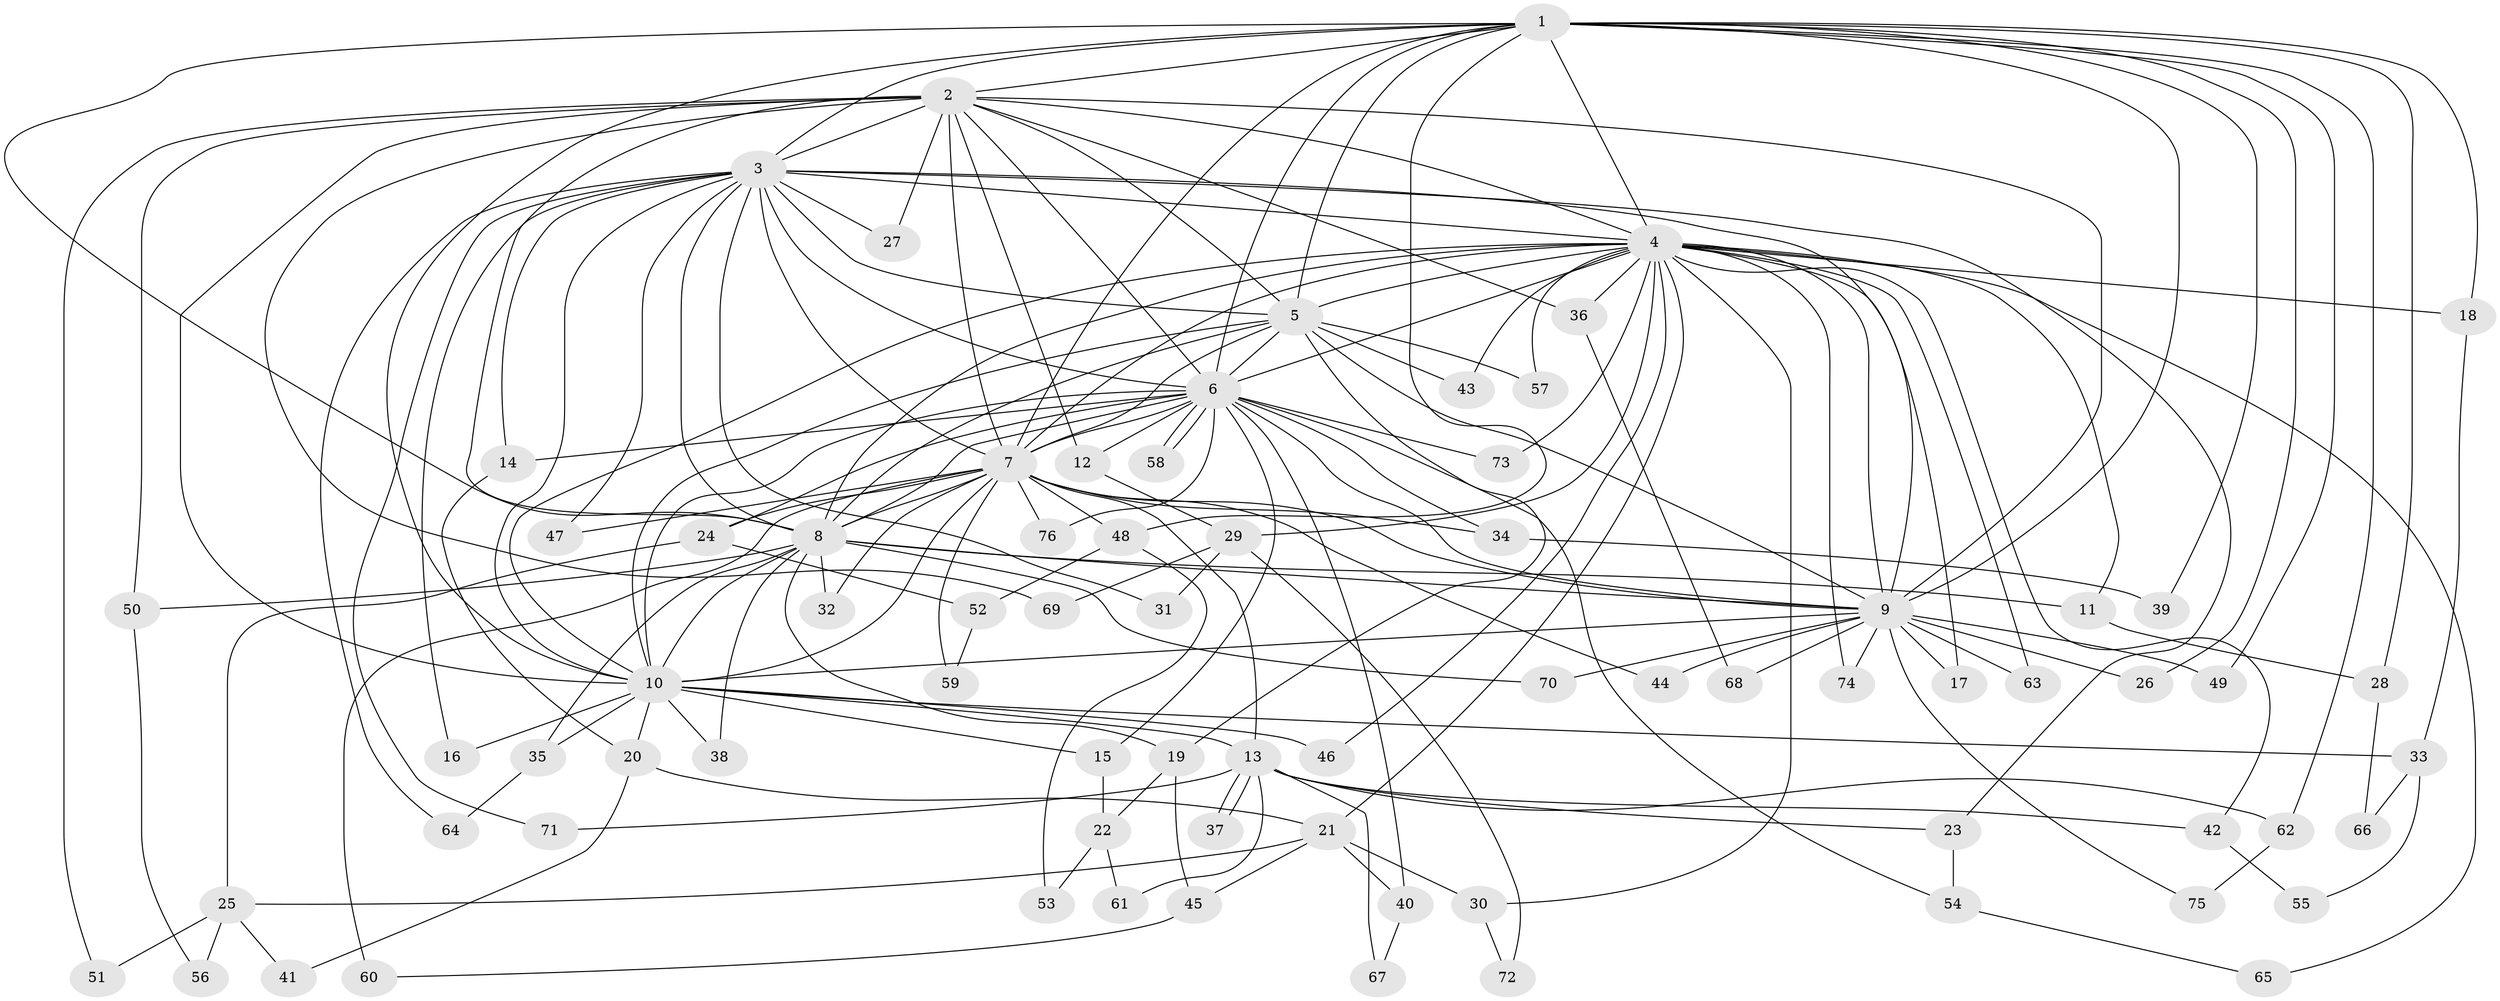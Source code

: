 // coarse degree distribution, {14: 0.034482758620689655, 17: 0.034482758620689655, 22: 0.017241379310344827, 18: 0.034482758620689655, 13: 0.017241379310344827, 16: 0.017241379310344827, 3: 0.22413793103448276, 8: 0.017241379310344827, 2: 0.4827586206896552, 4: 0.08620689655172414, 9: 0.017241379310344827, 5: 0.017241379310344827}
// Generated by graph-tools (version 1.1) at 2025/51/02/27/25 19:51:51]
// undirected, 76 vertices, 177 edges
graph export_dot {
graph [start="1"]
  node [color=gray90,style=filled];
  1;
  2;
  3;
  4;
  5;
  6;
  7;
  8;
  9;
  10;
  11;
  12;
  13;
  14;
  15;
  16;
  17;
  18;
  19;
  20;
  21;
  22;
  23;
  24;
  25;
  26;
  27;
  28;
  29;
  30;
  31;
  32;
  33;
  34;
  35;
  36;
  37;
  38;
  39;
  40;
  41;
  42;
  43;
  44;
  45;
  46;
  47;
  48;
  49;
  50;
  51;
  52;
  53;
  54;
  55;
  56;
  57;
  58;
  59;
  60;
  61;
  62;
  63;
  64;
  65;
  66;
  67;
  68;
  69;
  70;
  71;
  72;
  73;
  74;
  75;
  76;
  1 -- 2;
  1 -- 3;
  1 -- 4;
  1 -- 5;
  1 -- 6;
  1 -- 7;
  1 -- 8;
  1 -- 9;
  1 -- 10;
  1 -- 18;
  1 -- 26;
  1 -- 28;
  1 -- 39;
  1 -- 48;
  1 -- 49;
  1 -- 62;
  2 -- 3;
  2 -- 4;
  2 -- 5;
  2 -- 6;
  2 -- 7;
  2 -- 8;
  2 -- 9;
  2 -- 10;
  2 -- 12;
  2 -- 27;
  2 -- 36;
  2 -- 50;
  2 -- 51;
  2 -- 69;
  3 -- 4;
  3 -- 5;
  3 -- 6;
  3 -- 7;
  3 -- 8;
  3 -- 9;
  3 -- 10;
  3 -- 14;
  3 -- 16;
  3 -- 23;
  3 -- 27;
  3 -- 31;
  3 -- 47;
  3 -- 64;
  3 -- 71;
  4 -- 5;
  4 -- 6;
  4 -- 7;
  4 -- 8;
  4 -- 9;
  4 -- 10;
  4 -- 11;
  4 -- 17;
  4 -- 18;
  4 -- 21;
  4 -- 29;
  4 -- 30;
  4 -- 36;
  4 -- 42;
  4 -- 43;
  4 -- 46;
  4 -- 57;
  4 -- 63;
  4 -- 65;
  4 -- 73;
  4 -- 74;
  5 -- 6;
  5 -- 7;
  5 -- 8;
  5 -- 9;
  5 -- 10;
  5 -- 19;
  5 -- 43;
  5 -- 57;
  6 -- 7;
  6 -- 8;
  6 -- 9;
  6 -- 10;
  6 -- 12;
  6 -- 14;
  6 -- 15;
  6 -- 24;
  6 -- 34;
  6 -- 40;
  6 -- 54;
  6 -- 58;
  6 -- 58;
  6 -- 73;
  6 -- 76;
  7 -- 8;
  7 -- 9;
  7 -- 10;
  7 -- 13;
  7 -- 24;
  7 -- 32;
  7 -- 34;
  7 -- 44;
  7 -- 47;
  7 -- 48;
  7 -- 59;
  7 -- 60;
  7 -- 76;
  8 -- 9;
  8 -- 10;
  8 -- 11;
  8 -- 19;
  8 -- 32;
  8 -- 35;
  8 -- 38;
  8 -- 50;
  8 -- 70;
  9 -- 10;
  9 -- 17;
  9 -- 26;
  9 -- 44;
  9 -- 49;
  9 -- 63;
  9 -- 68;
  9 -- 70;
  9 -- 74;
  9 -- 75;
  10 -- 13;
  10 -- 15;
  10 -- 16;
  10 -- 20;
  10 -- 33;
  10 -- 35;
  10 -- 38;
  10 -- 46;
  11 -- 28;
  12 -- 29;
  13 -- 23;
  13 -- 37;
  13 -- 37;
  13 -- 42;
  13 -- 61;
  13 -- 62;
  13 -- 67;
  13 -- 71;
  14 -- 20;
  15 -- 22;
  18 -- 33;
  19 -- 22;
  19 -- 45;
  20 -- 21;
  20 -- 41;
  21 -- 25;
  21 -- 30;
  21 -- 40;
  21 -- 45;
  22 -- 53;
  22 -- 61;
  23 -- 54;
  24 -- 25;
  24 -- 52;
  25 -- 41;
  25 -- 51;
  25 -- 56;
  28 -- 66;
  29 -- 31;
  29 -- 69;
  29 -- 72;
  30 -- 72;
  33 -- 55;
  33 -- 66;
  34 -- 39;
  35 -- 64;
  36 -- 68;
  40 -- 67;
  42 -- 55;
  45 -- 60;
  48 -- 52;
  48 -- 53;
  50 -- 56;
  52 -- 59;
  54 -- 65;
  62 -- 75;
}
